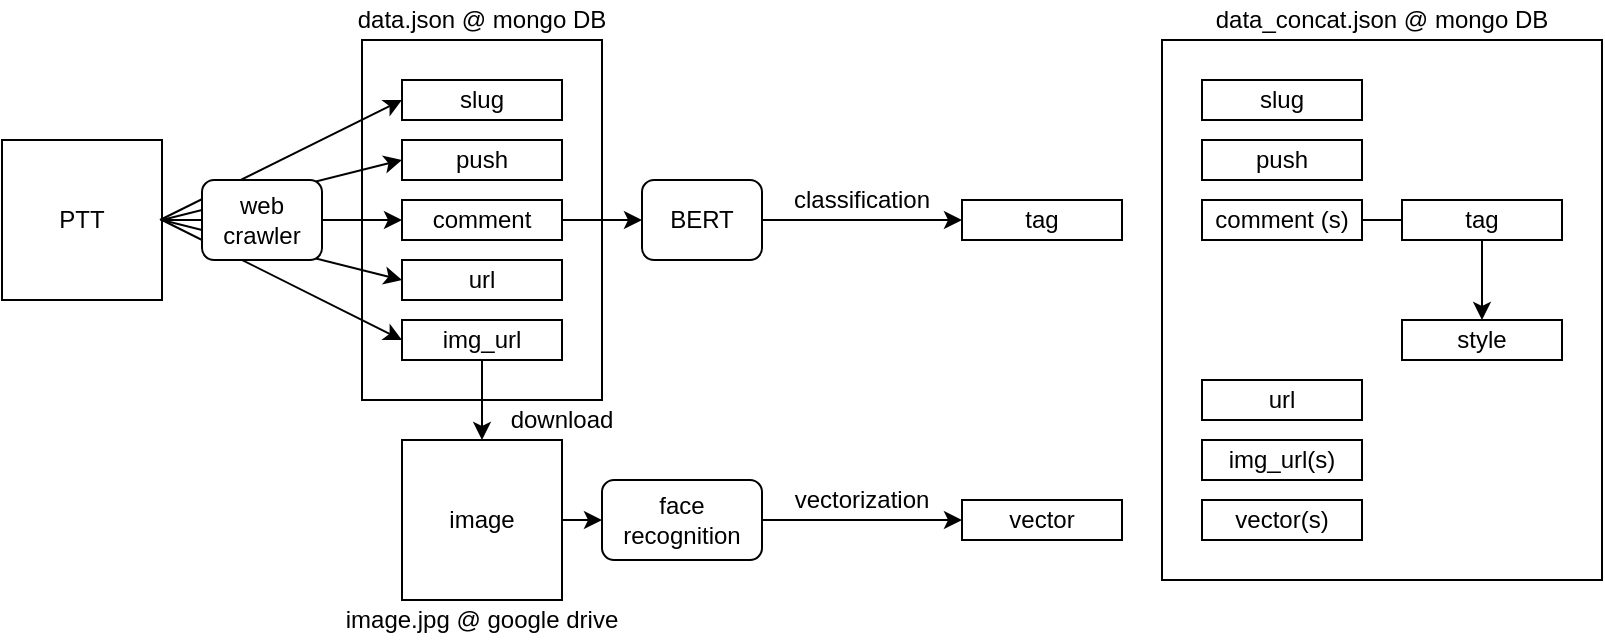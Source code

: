 <mxfile version="13.7.3" type="github" pages="2">
  <diagram id="C5RBs43oDa-KdzZeNtuy" name="Page-1">
    <mxGraphModel dx="1718" dy="936" grid="1" gridSize="10" guides="1" tooltips="1" connect="1" arrows="1" fold="1" page="1" pageScale="1" pageWidth="1169" pageHeight="827" math="0" shadow="0">
      <root>
        <mxCell id="WIyWlLk6GJQsqaUBKTNV-0" />
        <mxCell id="WIyWlLk6GJQsqaUBKTNV-1" parent="WIyWlLk6GJQsqaUBKTNV-0" />
        <mxCell id="3lYdnJpDR3UN_ndo2m7_-62" value="" style="rounded=0;whiteSpace=wrap;html=1;fillColor=none;" vertex="1" parent="WIyWlLk6GJQsqaUBKTNV-1">
          <mxGeometry x="220" y="70" width="120" height="180" as="geometry" />
        </mxCell>
        <mxCell id="3lYdnJpDR3UN_ndo2m7_-72" value="" style="rounded=0;whiteSpace=wrap;html=1;fillColor=none;" vertex="1" parent="WIyWlLk6GJQsqaUBKTNV-1">
          <mxGeometry x="620" y="70" width="220" height="270" as="geometry" />
        </mxCell>
        <mxCell id="3lYdnJpDR3UN_ndo2m7_-9" value="&lt;div&gt;PTT&lt;/div&gt;" style="rounded=0;whiteSpace=wrap;html=1;" vertex="1" parent="WIyWlLk6GJQsqaUBKTNV-1">
          <mxGeometry x="40" y="120" width="80" height="80" as="geometry" />
        </mxCell>
        <mxCell id="3lYdnJpDR3UN_ndo2m7_-10" value="&lt;div&gt;slug&lt;/div&gt;" style="rounded=0;whiteSpace=wrap;html=1;" vertex="1" parent="WIyWlLk6GJQsqaUBKTNV-1">
          <mxGeometry x="240" y="90" width="40" height="20" as="geometry" />
        </mxCell>
        <mxCell id="3lYdnJpDR3UN_ndo2m7_-11" value="&lt;div&gt;slug&lt;/div&gt;" style="rounded=0;whiteSpace=wrap;html=1;" vertex="1" parent="WIyWlLk6GJQsqaUBKTNV-1">
          <mxGeometry x="240" y="90" width="80" height="20" as="geometry" />
        </mxCell>
        <mxCell id="3lYdnJpDR3UN_ndo2m7_-12" value="&lt;div&gt;slug&lt;/div&gt;" style="rounded=0;whiteSpace=wrap;html=1;" vertex="1" parent="WIyWlLk6GJQsqaUBKTNV-1">
          <mxGeometry x="240" y="90" width="80" height="20" as="geometry" />
        </mxCell>
        <mxCell id="3lYdnJpDR3UN_ndo2m7_-13" value="push" style="rounded=0;whiteSpace=wrap;html=1;" vertex="1" parent="WIyWlLk6GJQsqaUBKTNV-1">
          <mxGeometry x="240" y="120" width="80" height="20" as="geometry" />
        </mxCell>
        <mxCell id="3lYdnJpDR3UN_ndo2m7_-58" style="edgeStyle=orthogonalEdgeStyle;rounded=0;orthogonalLoop=1;jettySize=auto;html=1;" edge="1" parent="WIyWlLk6GJQsqaUBKTNV-1" source="3lYdnJpDR3UN_ndo2m7_-14" target="3lYdnJpDR3UN_ndo2m7_-28">
          <mxGeometry relative="1" as="geometry" />
        </mxCell>
        <mxCell id="3lYdnJpDR3UN_ndo2m7_-14" value="comment" style="rounded=0;whiteSpace=wrap;html=1;" vertex="1" parent="WIyWlLk6GJQsqaUBKTNV-1">
          <mxGeometry x="240" y="150" width="80" height="20" as="geometry" />
        </mxCell>
        <mxCell id="3lYdnJpDR3UN_ndo2m7_-15" value="url" style="rounded=0;whiteSpace=wrap;html=1;" vertex="1" parent="WIyWlLk6GJQsqaUBKTNV-1">
          <mxGeometry x="240" y="180" width="80" height="20" as="geometry" />
        </mxCell>
        <mxCell id="3lYdnJpDR3UN_ndo2m7_-84" style="edgeStyle=orthogonalEdgeStyle;rounded=0;orthogonalLoop=1;jettySize=auto;html=1;entryX=0.5;entryY=0;entryDx=0;entryDy=0;" edge="1" parent="WIyWlLk6GJQsqaUBKTNV-1" source="3lYdnJpDR3UN_ndo2m7_-16" target="3lYdnJpDR3UN_ndo2m7_-17">
          <mxGeometry relative="1" as="geometry" />
        </mxCell>
        <mxCell id="3lYdnJpDR3UN_ndo2m7_-16" value="&lt;div&gt;img_url&lt;/div&gt;" style="rounded=0;whiteSpace=wrap;html=1;" vertex="1" parent="WIyWlLk6GJQsqaUBKTNV-1">
          <mxGeometry x="240" y="210" width="80" height="20" as="geometry" />
        </mxCell>
        <mxCell id="NAhFsv_ZAzQZ003jYEAS-1" value="" style="edgeStyle=none;rounded=0;orthogonalLoop=1;jettySize=auto;html=1;endArrow=classic;endFill=1;" edge="1" parent="WIyWlLk6GJQsqaUBKTNV-1" source="3lYdnJpDR3UN_ndo2m7_-17" target="3lYdnJpDR3UN_ndo2m7_-33">
          <mxGeometry relative="1" as="geometry" />
        </mxCell>
        <mxCell id="3lYdnJpDR3UN_ndo2m7_-17" value="image" style="rounded=0;whiteSpace=wrap;html=1;" vertex="1" parent="WIyWlLk6GJQsqaUBKTNV-1">
          <mxGeometry x="240" y="270" width="80" height="80" as="geometry" />
        </mxCell>
        <mxCell id="3lYdnJpDR3UN_ndo2m7_-59" style="edgeStyle=orthogonalEdgeStyle;rounded=0;orthogonalLoop=1;jettySize=auto;html=1;entryX=0;entryY=0.5;entryDx=0;entryDy=0;" edge="1" parent="WIyWlLk6GJQsqaUBKTNV-1" source="3lYdnJpDR3UN_ndo2m7_-28" target="3lYdnJpDR3UN_ndo2m7_-31">
          <mxGeometry relative="1" as="geometry" />
        </mxCell>
        <mxCell id="3lYdnJpDR3UN_ndo2m7_-28" value="BERT" style="rounded=1;whiteSpace=wrap;html=1;" vertex="1" parent="WIyWlLk6GJQsqaUBKTNV-1">
          <mxGeometry x="360" y="140" width="60" height="40" as="geometry" />
        </mxCell>
        <mxCell id="3lYdnJpDR3UN_ndo2m7_-31" value="tag" style="rounded=0;whiteSpace=wrap;html=1;" vertex="1" parent="WIyWlLk6GJQsqaUBKTNV-1">
          <mxGeometry x="520" y="150" width="80" height="20" as="geometry" />
        </mxCell>
        <mxCell id="3lYdnJpDR3UN_ndo2m7_-82" style="edgeStyle=orthogonalEdgeStyle;rounded=0;orthogonalLoop=1;jettySize=auto;html=1;entryX=0;entryY=0.5;entryDx=0;entryDy=0;" edge="1" parent="WIyWlLk6GJQsqaUBKTNV-1" source="3lYdnJpDR3UN_ndo2m7_-33" target="3lYdnJpDR3UN_ndo2m7_-81">
          <mxGeometry relative="1" as="geometry" />
        </mxCell>
        <mxCell id="3lYdnJpDR3UN_ndo2m7_-33" value="face&lt;br&gt;recognition" style="rounded=1;whiteSpace=wrap;html=1;" vertex="1" parent="WIyWlLk6GJQsqaUBKTNV-1">
          <mxGeometry x="340" y="290" width="80" height="40" as="geometry" />
        </mxCell>
        <mxCell id="3lYdnJpDR3UN_ndo2m7_-77" style="edgeStyle=orthogonalEdgeStyle;rounded=0;orthogonalLoop=1;jettySize=auto;html=1;exitX=0.5;exitY=1;exitDx=0;exitDy=0;entryX=0.5;entryY=0;entryDx=0;entryDy=0;" edge="1" parent="WIyWlLk6GJQsqaUBKTNV-1" source="3lYdnJpDR3UN_ndo2m7_-34" target="3lYdnJpDR3UN_ndo2m7_-75">
          <mxGeometry relative="1" as="geometry" />
        </mxCell>
        <mxCell id="3lYdnJpDR3UN_ndo2m7_-34" value="tag" style="rounded=0;whiteSpace=wrap;html=1;" vertex="1" parent="WIyWlLk6GJQsqaUBKTNV-1">
          <mxGeometry x="740" y="150" width="80" height="20" as="geometry" />
        </mxCell>
        <mxCell id="3lYdnJpDR3UN_ndo2m7_-47" value="" style="endArrow=classic;html=1;entryX=0;entryY=0.5;entryDx=0;entryDy=0;exitX=1;exitY=0.5;exitDx=0;exitDy=0;" edge="1" parent="WIyWlLk6GJQsqaUBKTNV-1" source="3lYdnJpDR3UN_ndo2m7_-9" target="3lYdnJpDR3UN_ndo2m7_-13">
          <mxGeometry width="50" height="50" relative="1" as="geometry">
            <mxPoint x="160" y="170" as="sourcePoint" />
            <mxPoint x="210" y="120" as="targetPoint" />
          </mxGeometry>
        </mxCell>
        <mxCell id="3lYdnJpDR3UN_ndo2m7_-48" value="" style="endArrow=classic;html=1;entryX=0;entryY=0.5;entryDx=0;entryDy=0;" edge="1" parent="WIyWlLk6GJQsqaUBKTNV-1" target="3lYdnJpDR3UN_ndo2m7_-12">
          <mxGeometry width="50" height="50" relative="1" as="geometry">
            <mxPoint x="119" y="160" as="sourcePoint" />
            <mxPoint x="270" y="160" as="targetPoint" />
          </mxGeometry>
        </mxCell>
        <mxCell id="3lYdnJpDR3UN_ndo2m7_-50" value="" style="endArrow=classic;html=1;exitX=1;exitY=0.5;exitDx=0;exitDy=0;entryX=0;entryY=0.5;entryDx=0;entryDy=0;" edge="1" parent="WIyWlLk6GJQsqaUBKTNV-1" source="3lYdnJpDR3UN_ndo2m7_-9" target="3lYdnJpDR3UN_ndo2m7_-15">
          <mxGeometry width="50" height="50" relative="1" as="geometry">
            <mxPoint x="120" y="189.71" as="sourcePoint" />
            <mxPoint x="241" y="190" as="targetPoint" />
          </mxGeometry>
        </mxCell>
        <mxCell id="3lYdnJpDR3UN_ndo2m7_-51" value="" style="endArrow=classic;html=1;exitX=1;exitY=0.5;exitDx=0;exitDy=0;entryX=0;entryY=0.5;entryDx=0;entryDy=0;" edge="1" parent="WIyWlLk6GJQsqaUBKTNV-1" source="3lYdnJpDR3UN_ndo2m7_-9" target="3lYdnJpDR3UN_ndo2m7_-16">
          <mxGeometry width="50" height="50" relative="1" as="geometry">
            <mxPoint x="120" y="219.71" as="sourcePoint" />
            <mxPoint x="241" y="219.71" as="targetPoint" />
          </mxGeometry>
        </mxCell>
        <mxCell id="3lYdnJpDR3UN_ndo2m7_-57" value="" style="endArrow=classic;html=1;exitX=1;exitY=0.5;exitDx=0;exitDy=0;entryX=0;entryY=0.5;entryDx=0;entryDy=0;" edge="1" parent="WIyWlLk6GJQsqaUBKTNV-1" source="3lYdnJpDR3UN_ndo2m7_-9" target="3lYdnJpDR3UN_ndo2m7_-14">
          <mxGeometry width="50" height="50" relative="1" as="geometry">
            <mxPoint x="480" y="260" as="sourcePoint" />
            <mxPoint x="530" y="210" as="targetPoint" />
          </mxGeometry>
        </mxCell>
        <mxCell id="3lYdnJpDR3UN_ndo2m7_-29" value="&lt;div&gt;web&lt;/div&gt;&lt;div&gt;crawler&lt;br&gt;&lt;/div&gt;" style="rounded=1;whiteSpace=wrap;html=1;" vertex="1" parent="WIyWlLk6GJQsqaUBKTNV-1">
          <mxGeometry x="140" y="140" width="60" height="40" as="geometry" />
        </mxCell>
        <mxCell id="3lYdnJpDR3UN_ndo2m7_-60" value="classification" style="text;html=1;strokeColor=none;fillColor=none;align=center;verticalAlign=middle;whiteSpace=wrap;rounded=0;" vertex="1" parent="WIyWlLk6GJQsqaUBKTNV-1">
          <mxGeometry x="430" y="140" width="80" height="20" as="geometry" />
        </mxCell>
        <mxCell id="3lYdnJpDR3UN_ndo2m7_-63" value="data.json @ mongo DB" style="text;html=1;strokeColor=none;fillColor=none;align=center;verticalAlign=middle;whiteSpace=wrap;rounded=0;" vertex="1" parent="WIyWlLk6GJQsqaUBKTNV-1">
          <mxGeometry x="210" y="50" width="140" height="20" as="geometry" />
        </mxCell>
        <mxCell id="3lYdnJpDR3UN_ndo2m7_-65" value="&lt;div&gt;slug&lt;/div&gt;" style="rounded=0;whiteSpace=wrap;html=1;" vertex="1" parent="WIyWlLk6GJQsqaUBKTNV-1">
          <mxGeometry x="640" y="90" width="40" height="20" as="geometry" />
        </mxCell>
        <mxCell id="3lYdnJpDR3UN_ndo2m7_-66" value="&lt;div&gt;slug&lt;/div&gt;" style="rounded=0;whiteSpace=wrap;html=1;" vertex="1" parent="WIyWlLk6GJQsqaUBKTNV-1">
          <mxGeometry x="640" y="90" width="80" height="20" as="geometry" />
        </mxCell>
        <mxCell id="3lYdnJpDR3UN_ndo2m7_-67" value="&lt;div&gt;slug&lt;/div&gt;" style="rounded=0;whiteSpace=wrap;html=1;" vertex="1" parent="WIyWlLk6GJQsqaUBKTNV-1">
          <mxGeometry x="640" y="90" width="80" height="20" as="geometry" />
        </mxCell>
        <mxCell id="3lYdnJpDR3UN_ndo2m7_-68" value="push" style="rounded=0;whiteSpace=wrap;html=1;" vertex="1" parent="WIyWlLk6GJQsqaUBKTNV-1">
          <mxGeometry x="640" y="120" width="80" height="20" as="geometry" />
        </mxCell>
        <mxCell id="3lYdnJpDR3UN_ndo2m7_-69" value="comment (s)" style="rounded=0;whiteSpace=wrap;html=1;" vertex="1" parent="WIyWlLk6GJQsqaUBKTNV-1">
          <mxGeometry x="640" y="150" width="80" height="20" as="geometry" />
        </mxCell>
        <mxCell id="3lYdnJpDR3UN_ndo2m7_-70" value="url" style="rounded=0;whiteSpace=wrap;html=1;" vertex="1" parent="WIyWlLk6GJQsqaUBKTNV-1">
          <mxGeometry x="640" y="240" width="80" height="20" as="geometry" />
        </mxCell>
        <mxCell id="3lYdnJpDR3UN_ndo2m7_-71" value="&lt;div&gt;img_url(s)&lt;/div&gt;" style="rounded=0;whiteSpace=wrap;html=1;" vertex="1" parent="WIyWlLk6GJQsqaUBKTNV-1">
          <mxGeometry x="640" y="270" width="80" height="20" as="geometry" />
        </mxCell>
        <mxCell id="3lYdnJpDR3UN_ndo2m7_-75" value="&lt;div&gt;style&lt;/div&gt;" style="rounded=0;whiteSpace=wrap;html=1;" vertex="1" parent="WIyWlLk6GJQsqaUBKTNV-1">
          <mxGeometry x="740" y="210" width="80" height="20" as="geometry" />
        </mxCell>
        <mxCell id="3lYdnJpDR3UN_ndo2m7_-76" value="data_concat.json @ mongo DB" style="text;html=1;strokeColor=none;fillColor=none;align=center;verticalAlign=middle;whiteSpace=wrap;rounded=0;" vertex="1" parent="WIyWlLk6GJQsqaUBKTNV-1">
          <mxGeometry x="620" y="50" width="220" height="20" as="geometry" />
        </mxCell>
        <mxCell id="3lYdnJpDR3UN_ndo2m7_-79" value="" style="endArrow=none;html=1;exitX=1;exitY=0.5;exitDx=0;exitDy=0;" edge="1" parent="WIyWlLk6GJQsqaUBKTNV-1" source="3lYdnJpDR3UN_ndo2m7_-69">
          <mxGeometry width="50" height="50" relative="1" as="geometry">
            <mxPoint x="690" y="210" as="sourcePoint" />
            <mxPoint x="740" y="160" as="targetPoint" />
          </mxGeometry>
        </mxCell>
        <mxCell id="3lYdnJpDR3UN_ndo2m7_-81" value="vector" style="rounded=0;whiteSpace=wrap;html=1;" vertex="1" parent="WIyWlLk6GJQsqaUBKTNV-1">
          <mxGeometry x="520" y="300" width="80" height="20" as="geometry" />
        </mxCell>
        <mxCell id="3lYdnJpDR3UN_ndo2m7_-83" value="vectorization" style="text;html=1;strokeColor=none;fillColor=none;align=center;verticalAlign=middle;whiteSpace=wrap;rounded=0;" vertex="1" parent="WIyWlLk6GJQsqaUBKTNV-1">
          <mxGeometry x="430" y="290" width="80" height="20" as="geometry" />
        </mxCell>
        <mxCell id="3lYdnJpDR3UN_ndo2m7_-85" value="download" style="text;html=1;strokeColor=none;fillColor=none;align=center;verticalAlign=middle;whiteSpace=wrap;rounded=0;" vertex="1" parent="WIyWlLk6GJQsqaUBKTNV-1">
          <mxGeometry x="280" y="250" width="80" height="20" as="geometry" />
        </mxCell>
        <mxCell id="3lYdnJpDR3UN_ndo2m7_-86" value="image.jpg @ google drive" style="text;html=1;strokeColor=none;fillColor=none;align=center;verticalAlign=middle;whiteSpace=wrap;rounded=0;" vertex="1" parent="WIyWlLk6GJQsqaUBKTNV-1">
          <mxGeometry x="200" y="350" width="160" height="20" as="geometry" />
        </mxCell>
        <mxCell id="3lYdnJpDR3UN_ndo2m7_-87" value="vector(s)" style="rounded=0;whiteSpace=wrap;html=1;" vertex="1" parent="WIyWlLk6GJQsqaUBKTNV-1">
          <mxGeometry x="640" y="300" width="80" height="20" as="geometry" />
        </mxCell>
      </root>
    </mxGraphModel>
  </diagram>
  <diagram id="Nt0J0xKp3pacWhj--r_8" name="Page-2">
    <mxGraphModel dx="1718" dy="936" grid="1" gridSize="10" guides="1" tooltips="1" connect="1" arrows="1" fold="1" page="1" pageScale="1" pageWidth="1169" pageHeight="827" math="0" shadow="0">
      <root>
        <mxCell id="h0hnuQ6VSx8-oMJRBhuu-0" />
        <mxCell id="h0hnuQ6VSx8-oMJRBhuu-1" parent="h0hnuQ6VSx8-oMJRBhuu-0" />
        <mxCell id="D0xRd7xtebiC20sCWtdT-45" value="" style="rounded=0;whiteSpace=wrap;html=1;fillColor=none;gradientColor=none;" vertex="1" parent="h0hnuQ6VSx8-oMJRBhuu-1">
          <mxGeometry x="340" y="40" width="120" height="180" as="geometry" />
        </mxCell>
        <mxCell id="D0xRd7xtebiC20sCWtdT-21" style="edgeStyle=orthogonalEdgeStyle;rounded=0;orthogonalLoop=1;jettySize=auto;html=1;exitX=0.25;exitY=0;exitDx=0;exitDy=0;endArrow=none;endFill=0;" edge="1" parent="h0hnuQ6VSx8-oMJRBhuu-1" source="_npj7aWV0BzCkINokY6t-2">
          <mxGeometry relative="1" as="geometry">
            <mxPoint x="420" y="260" as="targetPoint" />
          </mxGeometry>
        </mxCell>
        <mxCell id="_npj7aWV0BzCkINokY6t-2" value="&lt;div&gt;data_concat.json&lt;br&gt;&lt;/div&gt;&lt;div&gt;&lt;br&gt;&lt;/div&gt;&lt;div&gt;&lt;br&gt;&lt;/div&gt;" style="rounded=0;whiteSpace=wrap;html=1;fillColor=none;gradientColor=none;" vertex="1" parent="h0hnuQ6VSx8-oMJRBhuu-1">
          <mxGeometry x="430" y="280" width="120" height="60" as="geometry" />
        </mxCell>
        <mxCell id="D0xRd7xtebiC20sCWtdT-11" style="edgeStyle=orthogonalEdgeStyle;rounded=0;orthogonalLoop=1;jettySize=auto;html=1;exitX=0.5;exitY=1;exitDx=0;exitDy=0;entryX=0.5;entryY=0;entryDx=0;entryDy=0;endArrow=classic;endFill=1;" edge="1" parent="h0hnuQ6VSx8-oMJRBhuu-1" source="h0hnuQ6VSx8-oMJRBhuu-2" target="u5vzbcWMgcDCL_qY4rwx-0">
          <mxGeometry relative="1" as="geometry" />
        </mxCell>
        <mxCell id="h0hnuQ6VSx8-oMJRBhuu-2" value="image" style="whiteSpace=wrap;html=1;aspect=fixed;fillColor=none;gradientColor=none;" vertex="1" parent="h0hnuQ6VSx8-oMJRBhuu-1">
          <mxGeometry x="220" y="170" width="40" height="40" as="geometry" />
        </mxCell>
        <mxCell id="D0xRd7xtebiC20sCWtdT-4" style="edgeStyle=orthogonalEdgeStyle;rounded=0;orthogonalLoop=1;jettySize=auto;html=1;exitX=1;exitY=0.5;exitDx=0;exitDy=0;entryX=0;entryY=0.5;entryDx=0;entryDy=0;" edge="1" parent="h0hnuQ6VSx8-oMJRBhuu-1" source="u5vzbcWMgcDCL_qY4rwx-0" target="u5vzbcWMgcDCL_qY4rwx-1">
          <mxGeometry relative="1" as="geometry" />
        </mxCell>
        <mxCell id="u5vzbcWMgcDCL_qY4rwx-0" value="&lt;div&gt;face&lt;/div&gt;&lt;div&gt;recognition&lt;br&gt;&lt;/div&gt;" style="rounded=1;whiteSpace=wrap;html=1;fillColor=none;gradientColor=none;" vertex="1" parent="h0hnuQ6VSx8-oMJRBhuu-1">
          <mxGeometry x="200" y="240" width="80" height="40" as="geometry" />
        </mxCell>
        <mxCell id="D0xRd7xtebiC20sCWtdT-14" style="edgeStyle=orthogonalEdgeStyle;rounded=0;orthogonalLoop=1;jettySize=auto;html=1;endArrow=classic;endFill=1;entryX=0.25;entryY=1;entryDx=0;entryDy=0;" edge="1" parent="h0hnuQ6VSx8-oMJRBhuu-1" source="u5vzbcWMgcDCL_qY4rwx-1" target="_npj7aWV0BzCkINokY6t-4">
          <mxGeometry relative="1" as="geometry">
            <mxPoint x="550" y="240" as="targetPoint" />
            <Array as="points">
              <mxPoint x="550" y="260" />
            </Array>
          </mxGeometry>
        </mxCell>
        <mxCell id="u5vzbcWMgcDCL_qY4rwx-1" value="vector" style="rounded=0;whiteSpace=wrap;html=1;fillColor=none;gradientColor=none;" vertex="1" parent="h0hnuQ6VSx8-oMJRBhuu-1">
          <mxGeometry x="320" y="250" width="80" height="20" as="geometry" />
        </mxCell>
        <mxCell id="_npj7aWV0BzCkINokY6t-0" value="vector" style="rounded=0;whiteSpace=wrap;html=1;fillColor=none;gradientColor=none;" vertex="1" parent="h0hnuQ6VSx8-oMJRBhuu-1">
          <mxGeometry x="450" y="310" width="80" height="20" as="geometry" />
        </mxCell>
        <mxCell id="_npj7aWV0BzCkINokY6t-4" value="" style="rounded=0;whiteSpace=wrap;html=1;fillColor=none;gradientColor=none;" vertex="1" parent="h0hnuQ6VSx8-oMJRBhuu-1">
          <mxGeometry x="520" y="40" width="120" height="180" as="geometry" />
        </mxCell>
        <mxCell id="_npj7aWV0BzCkINokY6t-7" value="&lt;div&gt;push&lt;/div&gt;" style="rounded=0;whiteSpace=wrap;html=1;fillColor=none;gradientColor=none;" vertex="1" parent="h0hnuQ6VSx8-oMJRBhuu-1">
          <mxGeometry x="540" y="60" width="80" height="20" as="geometry" />
        </mxCell>
        <mxCell id="_npj7aWV0BzCkINokY6t-8" value="comment" style="rounded=0;whiteSpace=wrap;html=1;fillColor=none;gradientColor=none;" vertex="1" parent="h0hnuQ6VSx8-oMJRBhuu-1">
          <mxGeometry x="540" y="90" width="80" height="20" as="geometry" />
        </mxCell>
        <mxCell id="_npj7aWV0BzCkINokY6t-9" value="url" style="rounded=0;whiteSpace=wrap;html=1;fillColor=none;gradientColor=none;" vertex="1" parent="h0hnuQ6VSx8-oMJRBhuu-1">
          <mxGeometry x="540" y="120" width="80" height="20" as="geometry" />
        </mxCell>
        <mxCell id="_npj7aWV0BzCkINokY6t-10" value="img_url" style="rounded=0;whiteSpace=wrap;html=1;fillColor=none;gradientColor=none;" vertex="1" parent="h0hnuQ6VSx8-oMJRBhuu-1">
          <mxGeometry x="540" y="180" width="80" height="20" as="geometry" />
        </mxCell>
        <mxCell id="_npj7aWV0BzCkINokY6t-11" value="&lt;div&gt;style&lt;/div&gt;" style="rounded=0;whiteSpace=wrap;html=1;fillColor=none;gradientColor=none;" vertex="1" parent="h0hnuQ6VSx8-oMJRBhuu-1">
          <mxGeometry x="540" y="150" width="80" height="20" as="geometry" />
        </mxCell>
        <mxCell id="D0xRd7xtebiC20sCWtdT-0" value="compare" style="text;html=1;strokeColor=none;fillColor=none;align=center;verticalAlign=middle;whiteSpace=wrap;rounded=0;" vertex="1" parent="h0hnuQ6VSx8-oMJRBhuu-1">
          <mxGeometry x="460" y="260" width="60" height="20" as="geometry" />
        </mxCell>
        <mxCell id="D0xRd7xtebiC20sCWtdT-5" value="@Redis" style="text;html=1;strokeColor=none;fillColor=none;align=center;verticalAlign=middle;whiteSpace=wrap;rounded=0;" vertex="1" parent="h0hnuQ6VSx8-oMJRBhuu-1">
          <mxGeometry x="585" y="220" width="60" height="20" as="geometry" />
        </mxCell>
        <mxCell id="D0xRd7xtebiC20sCWtdT-6" value="&lt;div&gt;user upload&lt;br&gt;&lt;/div&gt;" style="text;html=1;strokeColor=none;fillColor=none;align=center;verticalAlign=middle;whiteSpace=wrap;rounded=0;" vertex="1" parent="h0hnuQ6VSx8-oMJRBhuu-1">
          <mxGeometry x="180" y="140" width="60" height="20" as="geometry" />
        </mxCell>
        <mxCell id="D0xRd7xtebiC20sCWtdT-17" style="edgeStyle=orthogonalEdgeStyle;rounded=0;orthogonalLoop=1;jettySize=auto;html=1;entryX=0.5;entryY=0;entryDx=0;entryDy=0;endArrow=classic;endFill=1;" edge="1" parent="h0hnuQ6VSx8-oMJRBhuu-1" source="D0xRd7xtebiC20sCWtdT-16" target="h0hnuQ6VSx8-oMJRBhuu-2">
          <mxGeometry relative="1" as="geometry" />
        </mxCell>
        <mxCell id="D0xRd7xtebiC20sCWtdT-32" style="edgeStyle=none;rounded=0;orthogonalLoop=1;jettySize=auto;html=1;entryX=0;entryY=0.5;entryDx=0;entryDy=0;endArrow=classic;endFill=1;" edge="1" parent="h0hnuQ6VSx8-oMJRBhuu-1" source="D0xRd7xtebiC20sCWtdT-16" target="D0xRd7xtebiC20sCWtdT-26">
          <mxGeometry relative="1" as="geometry" />
        </mxCell>
        <mxCell id="D0xRd7xtebiC20sCWtdT-33" style="edgeStyle=none;rounded=0;orthogonalLoop=1;jettySize=auto;html=1;entryX=0;entryY=0.5;entryDx=0;entryDy=0;endArrow=classic;endFill=1;" edge="1" parent="h0hnuQ6VSx8-oMJRBhuu-1" source="D0xRd7xtebiC20sCWtdT-16" target="D0xRd7xtebiC20sCWtdT-27">
          <mxGeometry relative="1" as="geometry" />
        </mxCell>
        <mxCell id="D0xRd7xtebiC20sCWtdT-34" style="edgeStyle=none;rounded=0;orthogonalLoop=1;jettySize=auto;html=1;entryX=0;entryY=0.5;entryDx=0;entryDy=0;endArrow=classic;endFill=1;" edge="1" parent="h0hnuQ6VSx8-oMJRBhuu-1" source="D0xRd7xtebiC20sCWtdT-16" target="D0xRd7xtebiC20sCWtdT-28">
          <mxGeometry relative="1" as="geometry" />
        </mxCell>
        <mxCell id="D0xRd7xtebiC20sCWtdT-35" style="edgeStyle=none;rounded=0;orthogonalLoop=1;jettySize=auto;html=1;entryX=0;entryY=0.5;entryDx=0;entryDy=0;endArrow=classic;endFill=1;" edge="1" parent="h0hnuQ6VSx8-oMJRBhuu-1" source="D0xRd7xtebiC20sCWtdT-16" target="D0xRd7xtebiC20sCWtdT-24">
          <mxGeometry relative="1" as="geometry" />
        </mxCell>
        <mxCell id="D0xRd7xtebiC20sCWtdT-36" style="edgeStyle=none;rounded=0;orthogonalLoop=1;jettySize=auto;html=1;entryX=0;entryY=0.5;entryDx=0;entryDy=0;endArrow=classic;endFill=1;" edge="1" parent="h0hnuQ6VSx8-oMJRBhuu-1" source="D0xRd7xtebiC20sCWtdT-16" target="D0xRd7xtebiC20sCWtdT-25">
          <mxGeometry relative="1" as="geometry" />
        </mxCell>
        <mxCell id="D0xRd7xtebiC20sCWtdT-16" value="&lt;div&gt;user&lt;/div&gt;@Line" style="ellipse;whiteSpace=wrap;html=1;aspect=fixed;fillColor=none;gradientColor=none;" vertex="1" parent="h0hnuQ6VSx8-oMJRBhuu-1">
          <mxGeometry x="210" y="80" width="60" height="60" as="geometry" />
        </mxCell>
        <mxCell id="D0xRd7xtebiC20sCWtdT-22" value="top 5 closest article" style="text;html=1;strokeColor=none;fillColor=none;align=center;verticalAlign=middle;whiteSpace=wrap;rounded=0;" vertex="1" parent="h0hnuQ6VSx8-oMJRBhuu-1">
          <mxGeometry x="430" y="240" width="120" height="20" as="geometry" />
        </mxCell>
        <mxCell id="D0xRd7xtebiC20sCWtdT-37" style="edgeStyle=none;rounded=0;orthogonalLoop=1;jettySize=auto;html=1;entryX=0;entryY=0.5;entryDx=0;entryDy=0;endArrow=classic;endFill=1;" edge="1" parent="h0hnuQ6VSx8-oMJRBhuu-1" source="D0xRd7xtebiC20sCWtdT-24" target="_npj7aWV0BzCkINokY6t-7">
          <mxGeometry relative="1" as="geometry" />
        </mxCell>
        <mxCell id="D0xRd7xtebiC20sCWtdT-24" value="&lt;div&gt;預估推數&lt;/div&gt;" style="rounded=0;whiteSpace=wrap;html=1;fillColor=#ffe6cc;strokeColor=#d79b00;" vertex="1" parent="h0hnuQ6VSx8-oMJRBhuu-1">
          <mxGeometry x="360" y="60" width="80" height="20" as="geometry" />
        </mxCell>
        <mxCell id="D0xRd7xtebiC20sCWtdT-38" style="edgeStyle=none;rounded=0;orthogonalLoop=1;jettySize=auto;html=1;entryX=0;entryY=0.5;entryDx=0;entryDy=0;endArrow=classic;endFill=1;" edge="1" parent="h0hnuQ6VSx8-oMJRBhuu-1" source="D0xRd7xtebiC20sCWtdT-25" target="_npj7aWV0BzCkINokY6t-8">
          <mxGeometry relative="1" as="geometry" />
        </mxCell>
        <mxCell id="D0xRd7xtebiC20sCWtdT-25" value="推文預測" style="rounded=0;whiteSpace=wrap;html=1;fillColor=#ffe6cc;strokeColor=#d79b00;" vertex="1" parent="h0hnuQ6VSx8-oMJRBhuu-1">
          <mxGeometry x="360" y="90" width="80" height="20" as="geometry" />
        </mxCell>
        <mxCell id="D0xRd7xtebiC20sCWtdT-39" style="edgeStyle=none;rounded=0;orthogonalLoop=1;jettySize=auto;html=1;entryX=0;entryY=0.5;entryDx=0;entryDy=0;endArrow=classic;endFill=1;" edge="1" parent="h0hnuQ6VSx8-oMJRBhuu-1" source="D0xRd7xtebiC20sCWtdT-26" target="_npj7aWV0BzCkINokY6t-9">
          <mxGeometry relative="1" as="geometry" />
        </mxCell>
        <mxCell id="D0xRd7xtebiC20sCWtdT-26" value="相似文章" style="rounded=0;whiteSpace=wrap;html=1;fillColor=#ffe6cc;strokeColor=#d79b00;" vertex="1" parent="h0hnuQ6VSx8-oMJRBhuu-1">
          <mxGeometry x="360" y="120" width="80" height="20" as="geometry" />
        </mxCell>
        <mxCell id="D0xRd7xtebiC20sCWtdT-40" style="edgeStyle=none;rounded=0;orthogonalLoop=1;jettySize=auto;html=1;endArrow=classic;endFill=1;" edge="1" parent="h0hnuQ6VSx8-oMJRBhuu-1" source="D0xRd7xtebiC20sCWtdT-27" target="_npj7aWV0BzCkINokY6t-11">
          <mxGeometry relative="1" as="geometry" />
        </mxCell>
        <mxCell id="D0xRd7xtebiC20sCWtdT-27" value="風格辨識" style="rounded=0;whiteSpace=wrap;html=1;fillColor=#ffe6cc;strokeColor=#d79b00;" vertex="1" parent="h0hnuQ6VSx8-oMJRBhuu-1">
          <mxGeometry x="360" y="150" width="80" height="20" as="geometry" />
        </mxCell>
        <mxCell id="D0xRd7xtebiC20sCWtdT-41" style="edgeStyle=none;rounded=0;orthogonalLoop=1;jettySize=auto;html=1;entryX=0;entryY=0.5;entryDx=0;entryDy=0;endArrow=classic;endFill=1;" edge="1" parent="h0hnuQ6VSx8-oMJRBhuu-1" source="D0xRd7xtebiC20sCWtdT-28" target="_npj7aWV0BzCkINokY6t-10">
          <mxGeometry relative="1" as="geometry" />
        </mxCell>
        <mxCell id="D0xRd7xtebiC20sCWtdT-28" value="相似照片" style="rounded=0;whiteSpace=wrap;html=1;fillColor=#ffe6cc;strokeColor=#d79b00;" vertex="1" parent="h0hnuQ6VSx8-oMJRBhuu-1">
          <mxGeometry x="360" y="180" width="80" height="20" as="geometry" />
        </mxCell>
        <mxCell id="D0xRd7xtebiC20sCWtdT-46" value="chat bot buttoms" style="text;html=1;strokeColor=none;fillColor=none;align=center;verticalAlign=middle;whiteSpace=wrap;rounded=0;" vertex="1" parent="h0hnuQ6VSx8-oMJRBhuu-1">
          <mxGeometry x="340" y="20" width="120" height="20" as="geometry" />
        </mxCell>
      </root>
    </mxGraphModel>
  </diagram>
</mxfile>
